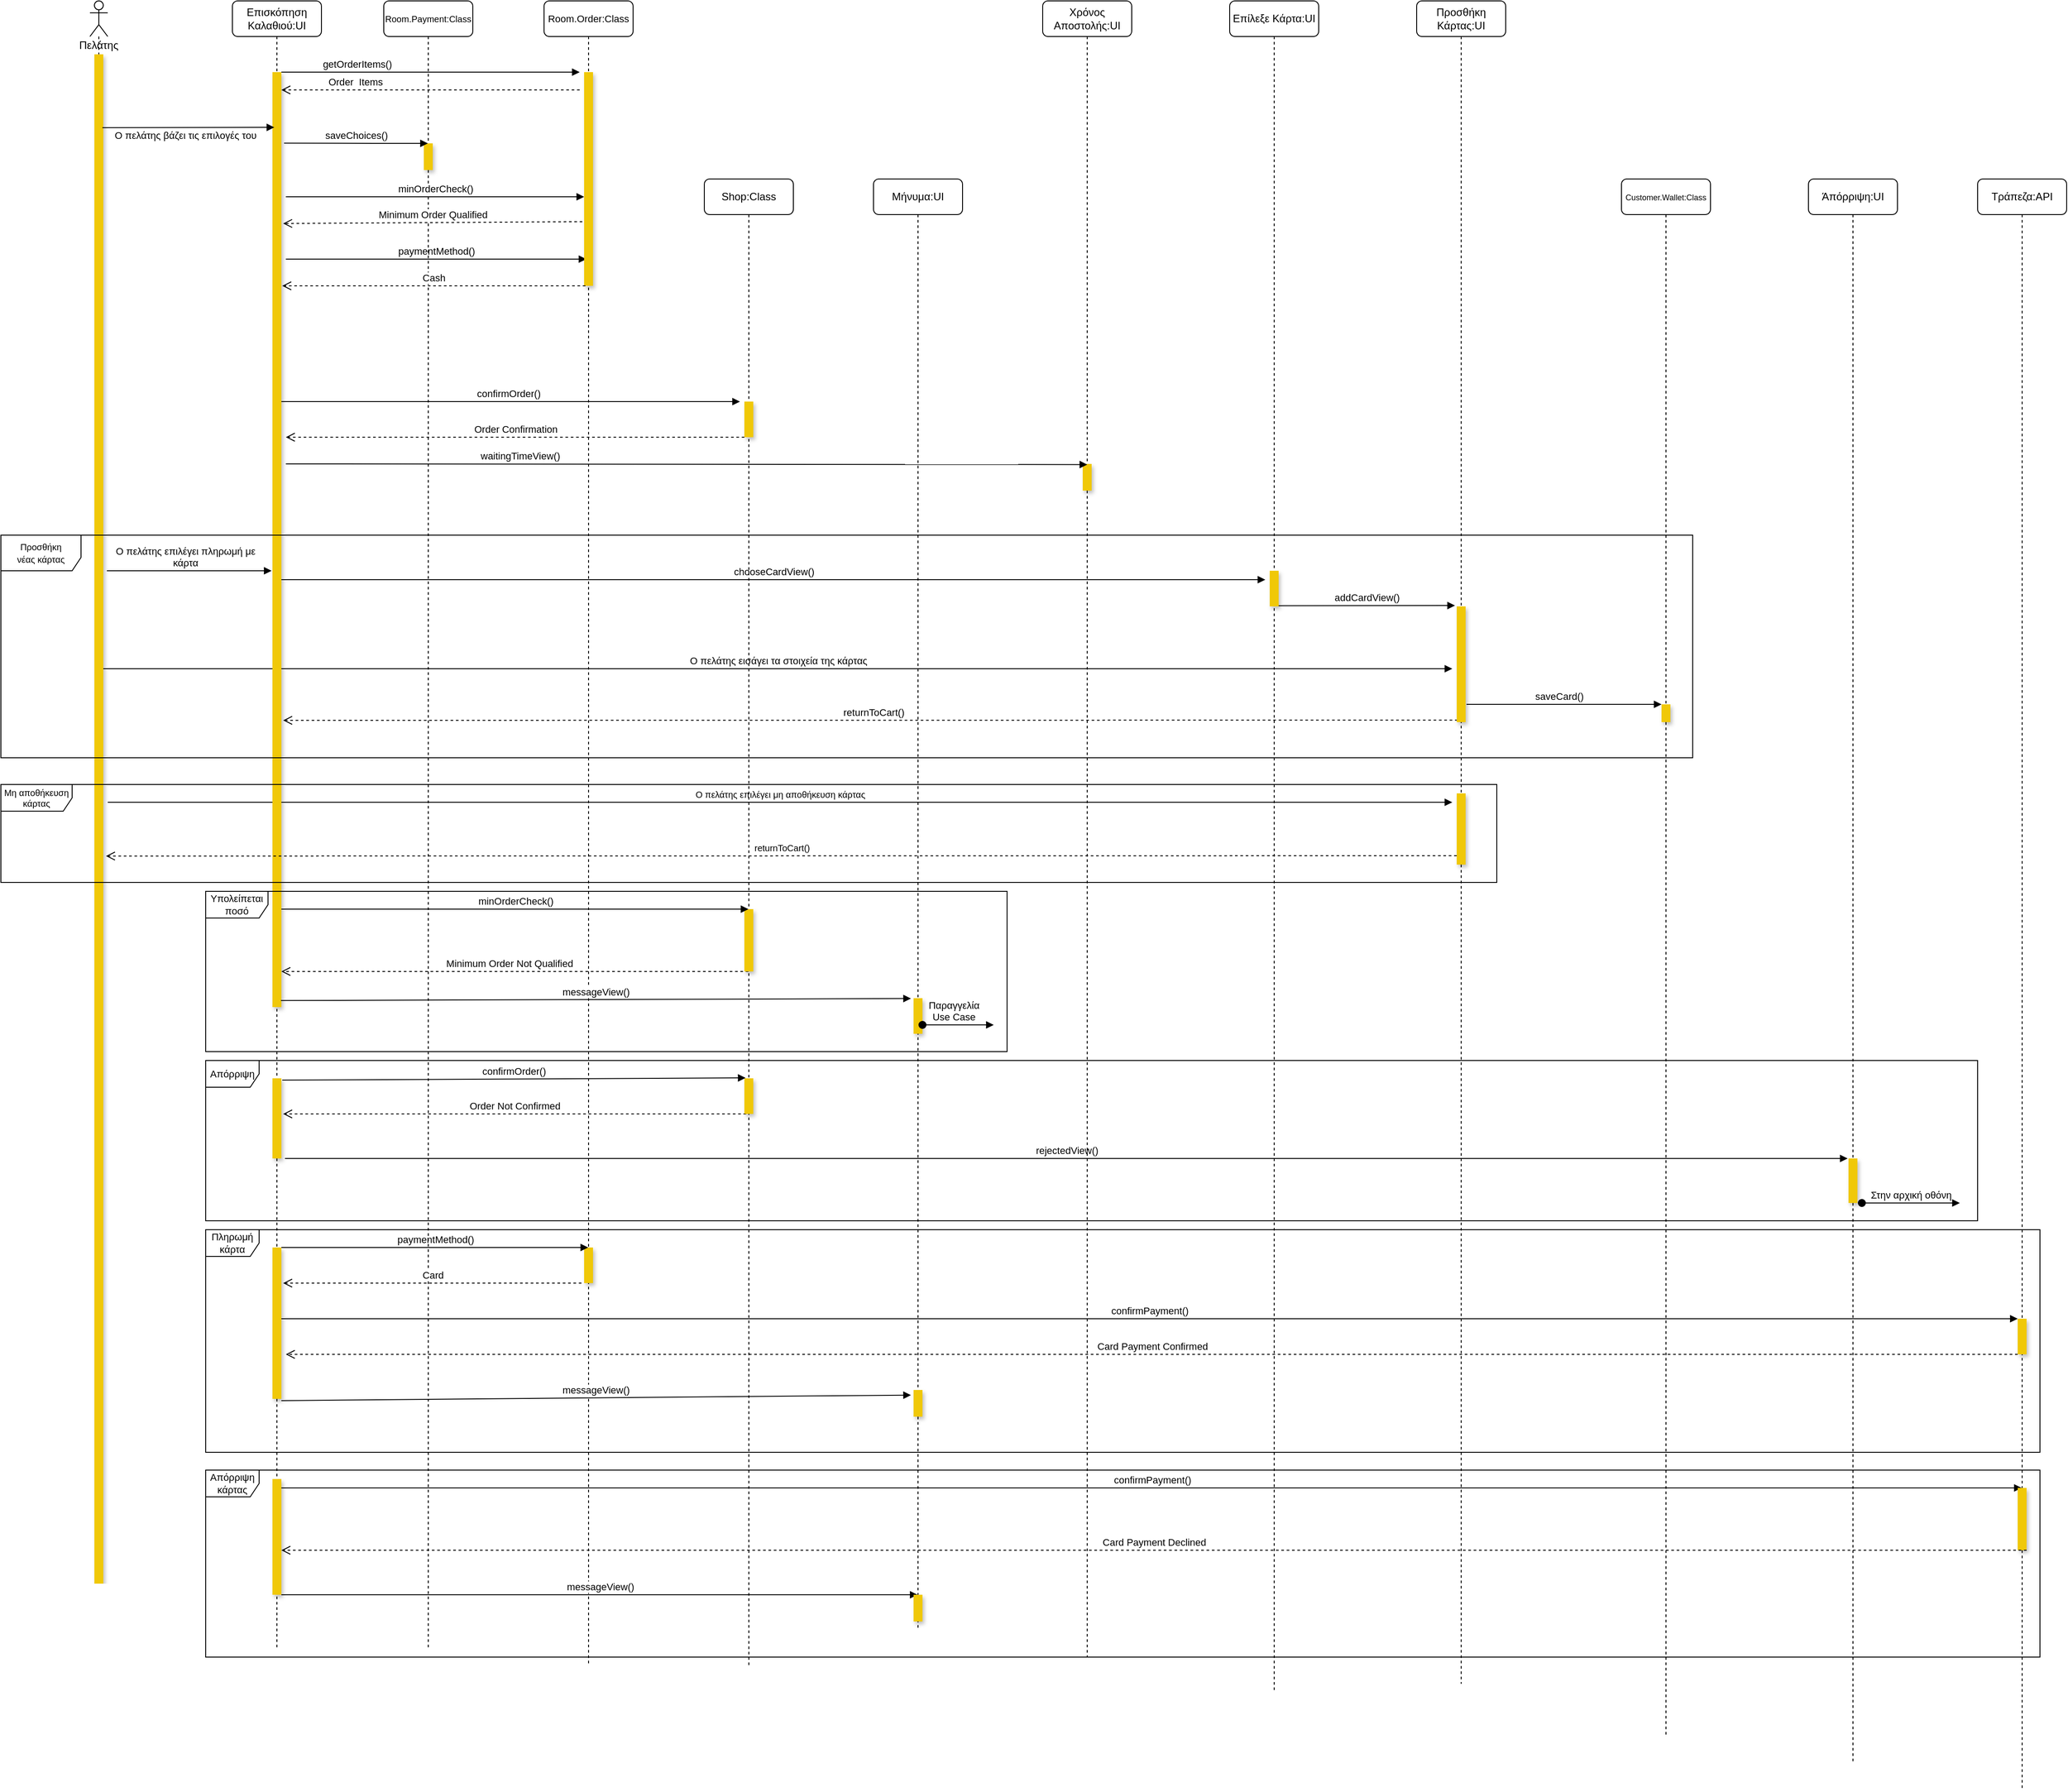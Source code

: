<mxfile version="19.0.1"><diagram id="Lb5nTVz7wYskaeI_29ig" name="Page-1"><mxGraphModel dx="3767" dy="1126" grid="1" gridSize="10" guides="1" tooltips="1" connect="1" arrows="1" fold="1" page="1" pageScale="1" pageWidth="2336" pageHeight="1654" math="0" shadow="0"><root><mxCell id="0"/><mxCell id="1" parent="0"/><mxCell id="ql-S9rMkAppgU4vuFz_e-78" value="Απόρριψη κάρτας" style="shape=umlFrame;whiteSpace=wrap;html=1;shadow=0;fontSize=11;fillColor=#FFFFFF;" parent="1" vertex="1"><mxGeometry x="170" y="1690" width="2060" height="210" as="geometry"/></mxCell><mxCell id="ql-S9rMkAppgU4vuFz_e-70" value="Πληρωμή κάρτα" style="shape=umlFrame;whiteSpace=wrap;html=1;shadow=0;fontSize=11;fillColor=#FFFFFF;" parent="1" vertex="1"><mxGeometry x="170" y="1420" width="2060" height="250" as="geometry"/></mxCell><mxCell id="ql-S9rMkAppgU4vuFz_e-58" value="Απόρριψη" style="shape=umlFrame;whiteSpace=wrap;html=1;shadow=0;fontSize=11;fillColor=#FFFFFF;" parent="1" vertex="1"><mxGeometry x="170" y="1230" width="1990" height="180" as="geometry"/></mxCell><mxCell id="ql-S9rMkAppgU4vuFz_e-65" value="confirmPayment()" style="html=1;verticalAlign=bottom;endArrow=block;rounded=0;fontSize=11;" parent="1" edge="1"><mxGeometry width="80" relative="1" as="geometry"><mxPoint x="255" y="1520" as="sourcePoint"/><mxPoint x="2205" y="1520" as="targetPoint"/></mxGeometry></mxCell><mxCell id="ql-S9rMkAppgU4vuFz_e-53" value="Order Not Confirmed" style="html=1;verticalAlign=bottom;endArrow=open;dashed=1;endSize=8;rounded=0;fontSize=11;" parent="1" edge="1"><mxGeometry relative="1" as="geometry"><mxPoint x="777" y="1290" as="sourcePoint"/><mxPoint x="257" y="1290" as="targetPoint"/></mxGeometry></mxCell><mxCell id="ql-S9rMkAppgU4vuFz_e-38" value="Ο πελάτης επιλέγει μη αποθήκευση κάρτας" style="html=1;verticalAlign=bottom;endArrow=block;rounded=0;fontSize=10;" parent="1" edge="1"><mxGeometry width="80" relative="1" as="geometry"><mxPoint x="60" y="940" as="sourcePoint"/><mxPoint x="1570" y="940" as="targetPoint"/></mxGeometry></mxCell><mxCell id="ql-S9rMkAppgU4vuFz_e-18" value="confirmOrder()" style="html=1;verticalAlign=bottom;endArrow=block;rounded=0;fontSize=11;" parent="1" source="6wNQW5iusN1nNOqmYk2Z-2" edge="1"><mxGeometry width="80" relative="1" as="geometry"><mxPoint x="255" y="510" as="sourcePoint"/><mxPoint x="770" y="490" as="targetPoint"/></mxGeometry></mxCell><mxCell id="ql-S9rMkAppgU4vuFz_e-28" value="saveCard()" style="html=1;verticalAlign=bottom;endArrow=block;rounded=0;fontSize=11;entryX=0;entryY=0;entryDx=0;entryDy=0;entryPerimeter=0;exitX=1.1;exitY=0.846;exitDx=0;exitDy=0;exitPerimeter=0;" parent="1" source="ql-S9rMkAppgU4vuFz_e-25" edge="1" target="ql-S9rMkAppgU4vuFz_e-27"><mxGeometry x="-0.045" width="80" relative="1" as="geometry"><mxPoint x="1600" y="849" as="sourcePoint"/><mxPoint x="1800" y="827" as="targetPoint"/><Array as="points"/><mxPoint as="offset"/></mxGeometry></mxCell><mxCell id="ql-S9rMkAppgU4vuFz_e-29" value="Ο πελάτης εισάγει τα στοιχεία της κάρτας" style="html=1;verticalAlign=bottom;endArrow=block;rounded=0;fontSize=11;startArrow=none;" parent="1" source="6wNQW5iusN1nNOqmYk2Z-13" edge="1"><mxGeometry width="80" relative="1" as="geometry"><mxPoint x="50" y="790" as="sourcePoint"/><mxPoint x="1570" y="790" as="targetPoint"/></mxGeometry></mxCell><mxCell id="ql-S9rMkAppgU4vuFz_e-17" value="paymentMethod()" style="html=1;verticalAlign=bottom;endArrow=block;rounded=0;fontSize=11;" parent="1" edge="1"><mxGeometry width="80" relative="1" as="geometry"><mxPoint x="260" y="330" as="sourcePoint"/><mxPoint x="597.5" y="330" as="targetPoint"/></mxGeometry></mxCell><mxCell id="6wNQW5iusN1nNOqmYk2Z-9" value="&lt;font style=&quot;font-size: 11px;&quot;&gt;Room.Order:Class&lt;/font&gt;" style="shape=umlLifeline;perimeter=lifelinePerimeter;whiteSpace=wrap;html=1;container=1;collapsible=0;recursiveResize=0;outlineConnect=0;rounded=1;fontSize=9;" parent="1" vertex="1"><mxGeometry x="550" y="40" width="100" height="1870" as="geometry"/></mxCell><mxCell id="ql-S9rMkAppgU4vuFz_e-4" value="" style="html=1;points=[];perimeter=orthogonalPerimeter;strokeColor=none;fillColor=#F0C808;shadow=1;" parent="6wNQW5iusN1nNOqmYk2Z-9" vertex="1"><mxGeometry x="45" y="80" width="10" height="240" as="geometry"/></mxCell><mxCell id="ql-S9rMkAppgU4vuFz_e-60" value="" style="html=1;points=[];perimeter=orthogonalPerimeter;strokeColor=none;fillColor=#F0C808;shadow=1;" parent="6wNQW5iusN1nNOqmYk2Z-9" vertex="1"><mxGeometry x="45" y="1400" width="10" height="40" as="geometry"/></mxCell><mxCell id="6wNQW5iusN1nNOqmYk2Z-1" value="Πελάτης" style="shape=umlLifeline;participant=umlActor;perimeter=lifelinePerimeter;whiteSpace=wrap;html=1;container=1;collapsible=0;recursiveResize=0;verticalAlign=top;spacingTop=36;outlineConnect=0;" parent="1" vertex="1"><mxGeometry x="40" y="40" width="20" height="1850" as="geometry"/></mxCell><mxCell id="6wNQW5iusN1nNOqmYk2Z-13" value="" style="html=1;points=[];perimeter=orthogonalPerimeter;rounded=0;fontSize=12;fillColor=#F0C808;strokeColor=none;shadow=1;" parent="6wNQW5iusN1nNOqmYk2Z-1" vertex="1"><mxGeometry x="5" y="60" width="10" height="1790" as="geometry"/></mxCell><mxCell id="6wNQW5iusN1nNOqmYk2Z-2" value="Επισκόπηση Καλαθιού:UI" style="shape=umlLifeline;perimeter=lifelinePerimeter;whiteSpace=wrap;html=1;container=1;collapsible=0;recursiveResize=0;outlineConnect=0;rounded=1;" parent="1" vertex="1"><mxGeometry x="200" y="40" width="100" height="1850" as="geometry"/></mxCell><mxCell id="6wNQW5iusN1nNOqmYk2Z-14" value="" style="html=1;points=[];perimeter=orthogonalPerimeter;rounded=0;shadow=1;fontSize=12;fillColor=#F0C808;strokeColor=none;" parent="6wNQW5iusN1nNOqmYk2Z-2" vertex="1"><mxGeometry x="45" y="80" width="10" height="1050" as="geometry"/></mxCell><mxCell id="ql-S9rMkAppgU4vuFz_e-24" value="chooseCardView()" style="html=1;verticalAlign=bottom;endArrow=block;rounded=0;fontSize=11;" parent="6wNQW5iusN1nNOqmYk2Z-2" edge="1"><mxGeometry width="80" relative="1" as="geometry"><mxPoint x="55" y="650" as="sourcePoint"/><mxPoint x="1160" y="650" as="targetPoint"/></mxGeometry></mxCell><mxCell id="ql-S9rMkAppgU4vuFz_e-45" value="&lt;font style=&quot;font-size: 11px;&quot;&gt;Minimum Order Not Qualified&lt;/font&gt;" style="html=1;verticalAlign=bottom;endArrow=open;dashed=1;endSize=8;rounded=0;fontSize=5;" parent="6wNQW5iusN1nNOqmYk2Z-2" edge="1"><mxGeometry x="0.028" relative="1" as="geometry"><mxPoint x="579.5" y="1090" as="sourcePoint"/><mxPoint x="55" y="1090" as="targetPoint"/><mxPoint x="1" as="offset"/></mxGeometry></mxCell><mxCell id="ql-S9rMkAppgU4vuFz_e-47" value="&lt;span style=&quot;font-size: 11px;&quot;&gt;messageView()&lt;/span&gt;" style="html=1;verticalAlign=bottom;endArrow=block;rounded=0;fontSize=10;entryX=-0.3;entryY=0.41;entryDx=0;entryDy=0;entryPerimeter=0;exitX=0.95;exitY=0.993;exitDx=0;exitDy=0;exitPerimeter=0;" parent="6wNQW5iusN1nNOqmYk2Z-2" source="6wNQW5iusN1nNOqmYk2Z-14" edge="1"><mxGeometry width="80" relative="1" as="geometry"><mxPoint x="55" y="1114" as="sourcePoint"/><mxPoint x="762" y="1120.4" as="targetPoint"/></mxGeometry></mxCell><mxCell id="ql-S9rMkAppgU4vuFz_e-49" value="" style="html=1;points=[];perimeter=orthogonalPerimeter;strokeColor=none;fillColor=#F0C808;shadow=1;" parent="6wNQW5iusN1nNOqmYk2Z-2" vertex="1"><mxGeometry x="45" y="1210" width="10" height="90" as="geometry"/></mxCell><mxCell id="ql-S9rMkAppgU4vuFz_e-52" value="confirmOrder()" style="html=1;verticalAlign=bottom;endArrow=block;rounded=0;fontSize=11;entryX=0.033;entryY=0.15;entryDx=0;entryDy=0;entryPerimeter=0;" parent="6wNQW5iusN1nNOqmYk2Z-2" edge="1"><mxGeometry width="80" relative="1" as="geometry"><mxPoint x="56" y="1212" as="sourcePoint"/><mxPoint x="576.33" y="1209.5" as="targetPoint"/></mxGeometry></mxCell><mxCell id="ql-S9rMkAppgU4vuFz_e-57" value="rejectedView()" style="html=1;verticalAlign=bottom;endArrow=block;rounded=0;fontSize=11;" parent="6wNQW5iusN1nNOqmYk2Z-2" edge="1"><mxGeometry width="80" relative="1" as="geometry"><mxPoint x="59" y="1300" as="sourcePoint"/><mxPoint x="1814" y="1300" as="targetPoint"/></mxGeometry></mxCell><mxCell id="ql-S9rMkAppgU4vuFz_e-59" value="" style="html=1;points=[];perimeter=orthogonalPerimeter;strokeColor=none;fillColor=#F0C808;shadow=1;" parent="6wNQW5iusN1nNOqmYk2Z-2" vertex="1"><mxGeometry x="45" y="1400" width="10" height="170" as="geometry"/></mxCell><mxCell id="ql-S9rMkAppgU4vuFz_e-62" value="paymentMethod()" style="html=1;verticalAlign=bottom;endArrow=block;rounded=0;fontSize=11;" parent="6wNQW5iusN1nNOqmYk2Z-2" target="6wNQW5iusN1nNOqmYk2Z-9" edge="1"><mxGeometry width="80" relative="1" as="geometry"><mxPoint x="55" y="1400" as="sourcePoint"/><mxPoint x="135" y="1400" as="targetPoint"/></mxGeometry></mxCell><mxCell id="ql-S9rMkAppgU4vuFz_e-69" value="messageView()" style="html=1;verticalAlign=bottom;endArrow=block;rounded=0;fontSize=11;entryX=-0.3;entryY=0.125;entryDx=0;entryDy=0;entryPerimeter=0;" parent="6wNQW5iusN1nNOqmYk2Z-2" edge="1"><mxGeometry width="80" relative="1" as="geometry"><mxPoint x="55" y="1572" as="sourcePoint"/><mxPoint x="762" y="1565.75" as="targetPoint"/></mxGeometry></mxCell><mxCell id="ql-S9rMkAppgU4vuFz_e-71" value="" style="html=1;points=[];perimeter=orthogonalPerimeter;shadow=1;fillColor=#F0C808;strokeColor=none;" parent="6wNQW5iusN1nNOqmYk2Z-2" vertex="1"><mxGeometry x="45" y="1660" width="10" height="130" as="geometry"/></mxCell><mxCell id="ql-S9rMkAppgU4vuFz_e-73" value="confirmPayment()" style="html=1;verticalAlign=bottom;endArrow=block;rounded=0;fontSize=11;" parent="6wNQW5iusN1nNOqmYk2Z-2" target="6wNQW5iusN1nNOqmYk2Z-12" edge="1"><mxGeometry width="80" relative="1" as="geometry"><mxPoint x="55" y="1670" as="sourcePoint"/><mxPoint x="135" y="1670" as="targetPoint"/></mxGeometry></mxCell><mxCell id="ql-S9rMkAppgU4vuFz_e-77" value="messageView()" style="html=1;verticalAlign=bottom;endArrow=block;rounded=0;fontSize=11;" parent="6wNQW5iusN1nNOqmYk2Z-2" target="6wNQW5iusN1nNOqmYk2Z-5" edge="1"><mxGeometry width="80" relative="1" as="geometry"><mxPoint x="55" y="1790" as="sourcePoint"/><mxPoint x="710" y="1790" as="targetPoint"/></mxGeometry></mxCell><mxCell id="6wNQW5iusN1nNOqmYk2Z-3" value="Επίλεξε Κάρτα:UI" style="shape=umlLifeline;perimeter=lifelinePerimeter;whiteSpace=wrap;html=1;container=1;collapsible=0;recursiveResize=0;outlineConnect=0;rounded=1;" parent="1" vertex="1"><mxGeometry x="1320" y="40" width="100" height="1900" as="geometry"/></mxCell><mxCell id="ql-S9rMkAppgU4vuFz_e-23" value="" style="html=1;points=[];perimeter=orthogonalPerimeter;shadow=1;fillColor=#F0C808;strokeColor=none;" parent="6wNQW5iusN1nNOqmYk2Z-3" vertex="1"><mxGeometry x="45" y="640" width="10" height="40" as="geometry"/></mxCell><mxCell id="ql-S9rMkAppgU4vuFz_e-26" value="addCardView()" style="html=1;verticalAlign=bottom;endArrow=block;rounded=0;fontSize=11;" parent="6wNQW5iusN1nNOqmYk2Z-3" edge="1"><mxGeometry width="80" relative="1" as="geometry"><mxPoint x="55" y="679.23" as="sourcePoint"/><mxPoint x="253" y="679" as="targetPoint"/></mxGeometry></mxCell><mxCell id="6wNQW5iusN1nNOqmYk2Z-4" value="Προσθήκη Κάρτας:UI" style="shape=umlLifeline;perimeter=lifelinePerimeter;whiteSpace=wrap;html=1;container=1;collapsible=0;recursiveResize=0;outlineConnect=0;rounded=1;" parent="1" vertex="1"><mxGeometry x="1530" y="40" width="100" height="1890" as="geometry"/></mxCell><mxCell id="ql-S9rMkAppgU4vuFz_e-39" value="returnToCart()" style="html=1;verticalAlign=bottom;endArrow=open;dashed=1;endSize=8;rounded=0;fontSize=10;entryX=1.3;entryY=0.503;entryDx=0;entryDy=0;entryPerimeter=0;" parent="6wNQW5iusN1nNOqmYk2Z-4" edge="1" target="6wNQW5iusN1nNOqmYk2Z-13"><mxGeometry relative="1" as="geometry"><mxPoint x="45" y="960" as="sourcePoint"/><mxPoint x="-1460" y="960" as="targetPoint"/></mxGeometry></mxCell><mxCell id="ql-S9rMkAppgU4vuFz_e-32" value="returnToCart()" style="html=1;verticalAlign=bottom;endArrow=open;dashed=1;endSize=8;rounded=0;fontSize=11;" parent="6wNQW5iusN1nNOqmYk2Z-4" edge="1"><mxGeometry relative="1" as="geometry"><mxPoint x="52" y="807.73" as="sourcePoint"/><mxPoint x="-1273" y="808" as="targetPoint"/></mxGeometry></mxCell><mxCell id="ql-S9rMkAppgU4vuFz_e-25" value="" style="html=1;points=[];perimeter=orthogonalPerimeter;shadow=1;fillColor=#F0C808;strokeColor=none;" parent="6wNQW5iusN1nNOqmYk2Z-4" vertex="1"><mxGeometry x="45" y="680" width="10" height="130" as="geometry"/></mxCell><mxCell id="ql-S9rMkAppgU4vuFz_e-37" value="" style="html=1;points=[];perimeter=orthogonalPerimeter;shadow=1;fillColor=#F0C808;strokeColor=none;" parent="6wNQW5iusN1nNOqmYk2Z-4" vertex="1"><mxGeometry x="45" y="890" width="10" height="80" as="geometry"/></mxCell><mxCell id="6wNQW5iusN1nNOqmYk2Z-5" value="Μήνυμα:UI" style="shape=umlLifeline;perimeter=lifelinePerimeter;whiteSpace=wrap;html=1;container=1;collapsible=0;recursiveResize=0;outlineConnect=0;rounded=1;" parent="1" vertex="1"><mxGeometry x="920" y="240" width="100" height="1630" as="geometry"/></mxCell><mxCell id="ql-S9rMkAppgU4vuFz_e-46" value="" style="html=1;points=[];perimeter=orthogonalPerimeter;shadow=1;fillColor=#F0C808;strokeColor=none;" parent="6wNQW5iusN1nNOqmYk2Z-5" vertex="1"><mxGeometry x="45" y="920" width="10" height="40" as="geometry"/></mxCell><mxCell id="ql-S9rMkAppgU4vuFz_e-13" value="Παραγγελία&lt;br&gt;Use Case" style="html=1;verticalAlign=bottom;startArrow=oval;startFill=1;endArrow=block;startSize=8;rounded=0;" parent="6wNQW5iusN1nNOqmYk2Z-5" edge="1"><mxGeometry x="-0.143" width="60" relative="1" as="geometry"><mxPoint x="55" y="950" as="sourcePoint"/><mxPoint x="135" y="950" as="targetPoint"/><Array as="points"><mxPoint x="85" y="950"/></Array><mxPoint as="offset"/></mxGeometry></mxCell><mxCell id="ql-S9rMkAppgU4vuFz_e-68" value="" style="html=1;points=[];perimeter=orthogonalPerimeter;strokeColor=none;fillColor=#F0C808;shadow=1;" parent="6wNQW5iusN1nNOqmYk2Z-5" vertex="1"><mxGeometry x="45" y="1360" width="10" height="30" as="geometry"/></mxCell><mxCell id="6wNQW5iusN1nNOqmYk2Z-6" value="Άπόρριψη:UI" style="shape=umlLifeline;perimeter=lifelinePerimeter;whiteSpace=wrap;html=1;container=1;collapsible=0;recursiveResize=0;outlineConnect=0;rounded=1;" parent="1" vertex="1"><mxGeometry x="1970" y="240" width="100" height="1780" as="geometry"/></mxCell><mxCell id="ql-S9rMkAppgU4vuFz_e-56" value="" style="html=1;points=[];perimeter=orthogonalPerimeter;strokeColor=none;fillColor=#F0C808;shadow=1;" parent="6wNQW5iusN1nNOqmYk2Z-6" vertex="1"><mxGeometry x="45" y="1100" width="10" height="50" as="geometry"/></mxCell><mxCell id="ql-S9rMkAppgU4vuFz_e-55" value="Στην αρχική οθόνη" style="html=1;verticalAlign=bottom;startArrow=oval;startFill=1;endArrow=block;startSize=8;rounded=0;fontSize=11;" parent="6wNQW5iusN1nNOqmYk2Z-6" edge="1"><mxGeometry width="60" relative="1" as="geometry"><mxPoint x="60" y="1150" as="sourcePoint"/><mxPoint x="170" y="1150" as="targetPoint"/></mxGeometry></mxCell><mxCell id="6wNQW5iusN1nNOqmYk2Z-7" value="Χρόνος Αποστολής:UI" style="shape=umlLifeline;perimeter=lifelinePerimeter;whiteSpace=wrap;html=1;container=1;collapsible=0;recursiveResize=0;outlineConnect=0;rounded=1;" parent="1" vertex="1"><mxGeometry x="1110" y="40" width="100" height="1860" as="geometry"/></mxCell><mxCell id="ql-S9rMkAppgU4vuFz_e-20" value="" style="html=1;points=[];perimeter=orthogonalPerimeter;shadow=1;fillColor=#F0C808;strokeColor=none;" parent="6wNQW5iusN1nNOqmYk2Z-7" vertex="1"><mxGeometry x="45" y="520" width="10" height="30" as="geometry"/></mxCell><mxCell id="6wNQW5iusN1nNOqmYk2Z-8" value="&lt;font style=&quot;font-size: 9px;&quot;&gt;Customer.Wallet:Class&lt;/font&gt;" style="shape=umlLifeline;perimeter=lifelinePerimeter;whiteSpace=wrap;html=1;container=1;collapsible=0;recursiveResize=0;outlineConnect=0;rounded=1;" parent="1" vertex="1"><mxGeometry x="1760" y="240" width="100" height="1750" as="geometry"/></mxCell><mxCell id="ql-S9rMkAppgU4vuFz_e-27" value="" style="html=1;points=[];perimeter=orthogonalPerimeter;shadow=1;fillColor=#F0C808;strokeColor=none;" parent="6wNQW5iusN1nNOqmYk2Z-8" vertex="1"><mxGeometry x="45" y="590" width="10" height="20" as="geometry"/></mxCell><mxCell id="6wNQW5iusN1nNOqmYk2Z-10" value="&lt;font style=&quot;font-size: 10px;&quot;&gt;Room.Payment:Class&lt;/font&gt;" style="shape=umlLifeline;perimeter=lifelinePerimeter;whiteSpace=wrap;html=1;container=1;collapsible=0;recursiveResize=0;outlineConnect=0;rounded=1;fontSize=11;" parent="1" vertex="1"><mxGeometry x="370" y="40" width="100" height="1850" as="geometry"/></mxCell><mxCell id="ql-S9rMkAppgU4vuFz_e-2" value="" style="html=1;points=[];perimeter=orthogonalPerimeter;strokeColor=none;fillColor=#F0C808;shadow=1;" parent="6wNQW5iusN1nNOqmYk2Z-10" vertex="1"><mxGeometry x="45" y="160" width="10" height="30" as="geometry"/></mxCell><mxCell id="ql-S9rMkAppgU4vuFz_e-7" value="minOrderCheck()" style="html=1;verticalAlign=bottom;endArrow=block;rounded=0;" parent="6wNQW5iusN1nNOqmYk2Z-10" edge="1"><mxGeometry width="80" relative="1" as="geometry"><mxPoint x="-110" y="220" as="sourcePoint"/><mxPoint x="225" y="220" as="targetPoint"/></mxGeometry></mxCell><mxCell id="6wNQW5iusN1nNOqmYk2Z-11" value="&lt;font style=&quot;font-size: 12px;&quot;&gt;Shop:Class&lt;/font&gt;" style="shape=umlLifeline;perimeter=lifelinePerimeter;whiteSpace=wrap;html=1;container=1;collapsible=0;recursiveResize=0;outlineConnect=0;rounded=1;fontSize=10;" parent="1" vertex="1"><mxGeometry x="730" y="240" width="100" height="1670" as="geometry"/></mxCell><mxCell id="ql-S9rMkAppgU4vuFz_e-8" value="" style="html=1;points=[];perimeter=orthogonalPerimeter;shadow=1;fillColor=#F0C808;strokeColor=none;" parent="6wNQW5iusN1nNOqmYk2Z-11" vertex="1"><mxGeometry x="45" y="250" width="10" height="40" as="geometry"/></mxCell><mxCell id="ql-S9rMkAppgU4vuFz_e-19" value="Order Confirmation" style="html=1;verticalAlign=bottom;endArrow=open;dashed=1;endSize=8;rounded=0;fontSize=11;" parent="6wNQW5iusN1nNOqmYk2Z-11" edge="1"><mxGeometry relative="1" as="geometry"><mxPoint x="45" y="290" as="sourcePoint"/><mxPoint x="-470" y="290" as="targetPoint"/></mxGeometry></mxCell><mxCell id="ql-S9rMkAppgU4vuFz_e-43" value="" style="html=1;points=[];perimeter=orthogonalPerimeter;strokeColor=none;fillColor=#F0C808;shadow=1;" parent="6wNQW5iusN1nNOqmYk2Z-11" vertex="1"><mxGeometry x="45" y="820" width="10" height="70" as="geometry"/></mxCell><mxCell id="ql-S9rMkAppgU4vuFz_e-50" value="" style="html=1;points=[];perimeter=orthogonalPerimeter;strokeColor=none;fillColor=#F0C808;shadow=1;" parent="6wNQW5iusN1nNOqmYk2Z-11" vertex="1"><mxGeometry x="45" y="1010" width="10" height="40" as="geometry"/></mxCell><mxCell id="6wNQW5iusN1nNOqmYk2Z-12" value="Τράπεζα:API" style="shape=umlLifeline;perimeter=lifelinePerimeter;whiteSpace=wrap;html=1;container=1;collapsible=0;recursiveResize=0;outlineConnect=0;rounded=1;fontSize=12;" parent="1" vertex="1"><mxGeometry x="2160" y="240" width="100" height="1810" as="geometry"/></mxCell><mxCell id="ql-S9rMkAppgU4vuFz_e-66" value="" style="html=1;points=[];perimeter=orthogonalPerimeter;strokeColor=none;fillColor=#F0C808;shadow=1;" parent="6wNQW5iusN1nNOqmYk2Z-12" vertex="1"><mxGeometry x="45" y="1280" width="10" height="40" as="geometry"/></mxCell><mxCell id="ql-S9rMkAppgU4vuFz_e-67" value="Card Payment Confirmed" style="html=1;verticalAlign=bottom;endArrow=open;dashed=1;endSize=8;rounded=0;fontSize=11;" parent="6wNQW5iusN1nNOqmYk2Z-12" edge="1"><mxGeometry relative="1" as="geometry"><mxPoint x="45" y="1320" as="sourcePoint"/><mxPoint x="-1900" y="1320" as="targetPoint"/></mxGeometry></mxCell><mxCell id="ql-S9rMkAppgU4vuFz_e-75" value="" style="html=1;points=[];perimeter=orthogonalPerimeter;shadow=1;fillColor=#F0C808;strokeColor=none;" parent="6wNQW5iusN1nNOqmYk2Z-12" vertex="1"><mxGeometry x="45" y="1470" width="10" height="70" as="geometry"/></mxCell><mxCell id="ql-S9rMkAppgU4vuFz_e-76" value="Card Payment Declined" style="html=1;verticalAlign=bottom;endArrow=open;dashed=1;endSize=8;rounded=0;fontSize=11;" parent="6wNQW5iusN1nNOqmYk2Z-12" target="ql-S9rMkAppgU4vuFz_e-71" edge="1"><mxGeometry relative="1" as="geometry"><mxPoint x="55" y="1540" as="sourcePoint"/><mxPoint x="-25" y="1540" as="targetPoint"/></mxGeometry></mxCell><mxCell id="ql-S9rMkAppgU4vuFz_e-1" value="Ο πελάτης βάζει τις επιλογές του" style="html=1;verticalAlign=bottom;endArrow=block;rounded=0;exitX=1.2;exitY=0.046;exitDx=0;exitDy=0;exitPerimeter=0;" parent="1" edge="1"><mxGeometry x="-0.034" y="-18" width="80" relative="1" as="geometry"><mxPoint x="54" y="182.34" as="sourcePoint"/><mxPoint x="247" y="182" as="targetPoint"/><mxPoint as="offset"/></mxGeometry></mxCell><mxCell id="ql-S9rMkAppgU4vuFz_e-21" value="waitingTimeView()" style="html=1;verticalAlign=bottom;endArrow=block;rounded=0;fontSize=11;entryX=0.5;entryY=0.025;entryDx=0;entryDy=0;entryPerimeter=0;" parent="1" edge="1" target="ql-S9rMkAppgU4vuFz_e-20"><mxGeometry x="-0.416" width="80" relative="1" as="geometry"><mxPoint x="260" y="560" as="sourcePoint"/><mxPoint x="1150" y="570" as="targetPoint"/><mxPoint as="offset"/></mxGeometry></mxCell><mxCell id="ql-S9rMkAppgU4vuFz_e-22" value="Ο πελάτης επιλέγει πληρωμή με&lt;br&gt;κάρτα" style="html=1;verticalAlign=bottom;endArrow=block;rounded=0;fontSize=11;" parent="1" edge="1"><mxGeometry x="-0.053" width="80" relative="1" as="geometry"><mxPoint x="59" y="680" as="sourcePoint"/><mxPoint x="244" y="680" as="targetPoint"/><mxPoint as="offset"/></mxGeometry></mxCell><mxCell id="ql-S9rMkAppgU4vuFz_e-42" value="minOrderCheck()" style="html=1;verticalAlign=bottom;endArrow=block;rounded=0;" parent="1" target="6wNQW5iusN1nNOqmYk2Z-11" edge="1"><mxGeometry width="80" relative="1" as="geometry"><mxPoint x="255" y="1060" as="sourcePoint"/><mxPoint x="590" y="1060" as="targetPoint"/></mxGeometry></mxCell><mxCell id="ql-S9rMkAppgU4vuFz_e-63" value="Cash" style="html=1;verticalAlign=bottom;endArrow=open;dashed=1;endSize=8;rounded=0;fontSize=11;" parent="1" edge="1"><mxGeometry relative="1" as="geometry"><mxPoint x="596.5" y="360" as="sourcePoint"/><mxPoint x="256" y="360" as="targetPoint"/></mxGeometry></mxCell><mxCell id="ql-S9rMkAppgU4vuFz_e-64" value="Card" style="html=1;verticalAlign=bottom;endArrow=open;dashed=1;endSize=8;rounded=0;fontSize=11;" parent="1" edge="1"><mxGeometry relative="1" as="geometry"><mxPoint x="592" y="1480" as="sourcePoint"/><mxPoint x="257" y="1480" as="targetPoint"/></mxGeometry></mxCell><mxCell id="ql-S9rMkAppgU4vuFz_e-72" value="" style="html=1;points=[];perimeter=orthogonalPerimeter;shadow=1;fillColor=#F0C808;strokeColor=none;" parent="1" vertex="1"><mxGeometry x="965" y="1830" width="10" height="30" as="geometry"/></mxCell><mxCell id="ql-S9rMkAppgU4vuFz_e-5" value="getOrderItems()" style="html=1;verticalAlign=bottom;endArrow=block;rounded=0;" parent="1" edge="1"><mxGeometry x="-0.496" width="80" relative="1" as="geometry"><mxPoint x="255" y="120" as="sourcePoint"/><mxPoint x="590" y="120" as="targetPoint"/><mxPoint as="offset"/></mxGeometry></mxCell><mxCell id="ql-S9rMkAppgU4vuFz_e-6" value="Order&amp;nbsp; Items" style="html=1;verticalAlign=bottom;endArrow=open;dashed=1;endSize=8;rounded=0;" parent="1" edge="1"><mxGeometry x="0.506" relative="1" as="geometry"><mxPoint x="590" y="140" as="sourcePoint"/><mxPoint x="255" y="140" as="targetPoint"/><mxPoint as="offset"/></mxGeometry></mxCell><mxCell id="ql-S9rMkAppgU4vuFz_e-3" value="saveChoices()" style="html=1;verticalAlign=bottom;endArrow=block;rounded=0;exitX=1.3;exitY=0.076;exitDx=0;exitDy=0;exitPerimeter=0;" parent="1" target="6wNQW5iusN1nNOqmYk2Z-10" edge="1" source="6wNQW5iusN1nNOqmYk2Z-14"><mxGeometry width="80" relative="1" as="geometry"><mxPoint x="255" y="210" as="sourcePoint"/><mxPoint x="335" y="210" as="targetPoint"/><Array as="points"><mxPoint x="360" y="200"/></Array></mxGeometry></mxCell><mxCell id="ql-S9rMkAppgU4vuFz_e-15" value="&lt;font style=&quot;font-size: 11px;&quot;&gt;Minimum Order Qualified&lt;/font&gt;" style="html=1;verticalAlign=bottom;endArrow=open;dashed=1;endSize=8;rounded=0;fontSize=5;exitX=-0.2;exitY=0.622;exitDx=0;exitDy=0;exitPerimeter=0;" parent="1" edge="1"><mxGeometry relative="1" as="geometry"><mxPoint x="593" y="287.94" as="sourcePoint"/><mxPoint x="257" y="290" as="targetPoint"/><Array as="points"/></mxGeometry></mxCell><mxCell id="ql-S9rMkAppgU4vuFz_e-40" value="Μη αποθήκευση κάρτας" style="shape=umlFrame;whiteSpace=wrap;html=1;shadow=0;fontSize=10;fillColor=#FFFFFF;width=80;height=30;" parent="1" vertex="1"><mxGeometry x="-60" y="920" width="1680" height="110" as="geometry"/></mxCell><mxCell id="ql-S9rMkAppgU4vuFz_e-48" value="Υπολείπεται ποσό" style="shape=umlFrame;whiteSpace=wrap;html=1;shadow=0;fontSize=11;fillColor=#FFFFFF;width=70;height=30;" parent="1" vertex="1"><mxGeometry x="170" y="1040" width="900" height="180" as="geometry"/></mxCell><mxCell id="ql-S9rMkAppgU4vuFz_e-33" value="&lt;font style=&quot;font-size: 10px;&quot;&gt;Προσθήκη νέας&amp;nbsp;κάρτας&lt;/font&gt;" style="shape=umlFrame;whiteSpace=wrap;html=1;shadow=0;fontSize=11;fillColor=#FFFFFF;width=90;height=40;" parent="1" vertex="1"><mxGeometry x="-60" y="640" width="1900" height="250" as="geometry"/></mxCell></root></mxGraphModel></diagram></mxfile>